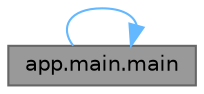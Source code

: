 digraph "app.main.main"
{
 // LATEX_PDF_SIZE
  bgcolor="transparent";
  edge [fontname=Helvetica,fontsize=10,labelfontname=Helvetica,labelfontsize=10];
  node [fontname=Helvetica,fontsize=10,shape=box,height=0.2,width=0.4];
  rankdir="RL";
  Node1 [id="Node000001",label="app.main.main",height=0.2,width=0.4,color="gray40", fillcolor="grey60", style="filled", fontcolor="black",tooltip="Point d'entrée principal du programme."];
  Node1 -> Node1 [id="edge1_Node000001_Node000001",dir="back",color="steelblue1",style="solid",tooltip=" "];
}
